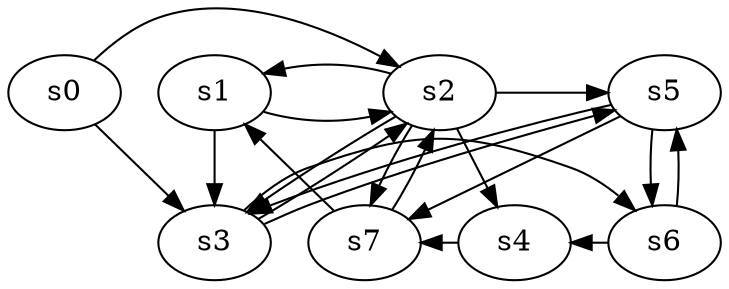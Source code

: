 digraph game_0837_complex_8 {
    s0 [name="s0", player=0];
    s1 [name="s1", player=0];
    s2 [name="s2", player=0, target=1];
    s3 [name="s3", player=1];
    s4 [name="s4", player=1, target=1];
    s5 [name="s5", player=0];
    s6 [name="s6", player=1];
    s7 [name="s7", player=0, target=1];

    s0 -> s2 [constraint="time == 4"];
    s0 -> s3 [constraint="time % 4 == 3"];
    s1 -> s2 [constraint="!(time % 2 == 0)"];
    s1 -> s3;
    s2 -> s1 [constraint="time % 4 == 0 && time % 3 == 0"];
    s2 -> s3 [constraint="time % 2 == 0 || time % 4 == 2"];
    s2 -> s4;
    s2 -> s5 [constraint="time % 6 == 3"];
    s2 -> s7;
    s3 -> s2 [constraint="time == 3 || time == 16"];
    s3 -> s5 [constraint="time % 3 == 0 && time % 5 == 4"];
    s3 -> s6 [constraint="!(time % 6 == 0)"];
    s4 -> s7 [constraint="time == 16 || time == 25"];
    s5 -> s3 [constraint="!(time % 4 == 0)"];
    s5 -> s6;
    s5 -> s7 [constraint="time == 0 || time == 3 || time == 6 || time == 8 || time == 15"];
    s6 -> s4 [constraint="!(time % 4 == 0)"];
    s6 -> s5 [constraint="time == 4 || time == 11"];
    s7 -> s1 [constraint="time % 4 == 2"];
    s7 -> s2 [constraint="time % 3 == 2 && time % 5 == 3"];
}
